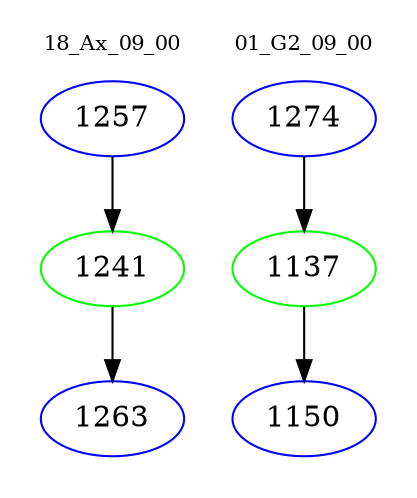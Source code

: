 digraph{
subgraph cluster_0 {
color = white
label = "18_Ax_09_00";
fontsize=10;
T0_1257 [label="1257", color="blue"]
T0_1257 -> T0_1241 [color="black"]
T0_1241 [label="1241", color="green"]
T0_1241 -> T0_1263 [color="black"]
T0_1263 [label="1263", color="blue"]
}
subgraph cluster_1 {
color = white
label = "01_G2_09_00";
fontsize=10;
T1_1274 [label="1274", color="blue"]
T1_1274 -> T1_1137 [color="black"]
T1_1137 [label="1137", color="green"]
T1_1137 -> T1_1150 [color="black"]
T1_1150 [label="1150", color="blue"]
}
}
